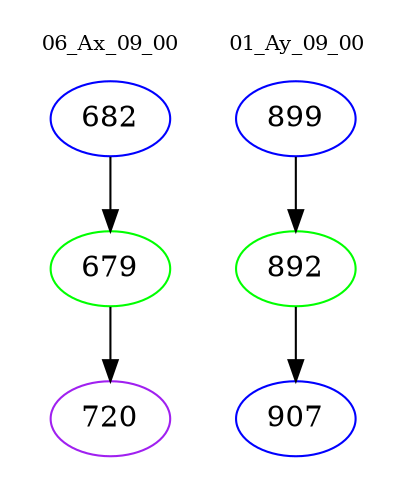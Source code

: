digraph{
subgraph cluster_0 {
color = white
label = "06_Ax_09_00";
fontsize=10;
T0_682 [label="682", color="blue"]
T0_682 -> T0_679 [color="black"]
T0_679 [label="679", color="green"]
T0_679 -> T0_720 [color="black"]
T0_720 [label="720", color="purple"]
}
subgraph cluster_1 {
color = white
label = "01_Ay_09_00";
fontsize=10;
T1_899 [label="899", color="blue"]
T1_899 -> T1_892 [color="black"]
T1_892 [label="892", color="green"]
T1_892 -> T1_907 [color="black"]
T1_907 [label="907", color="blue"]
}
}
